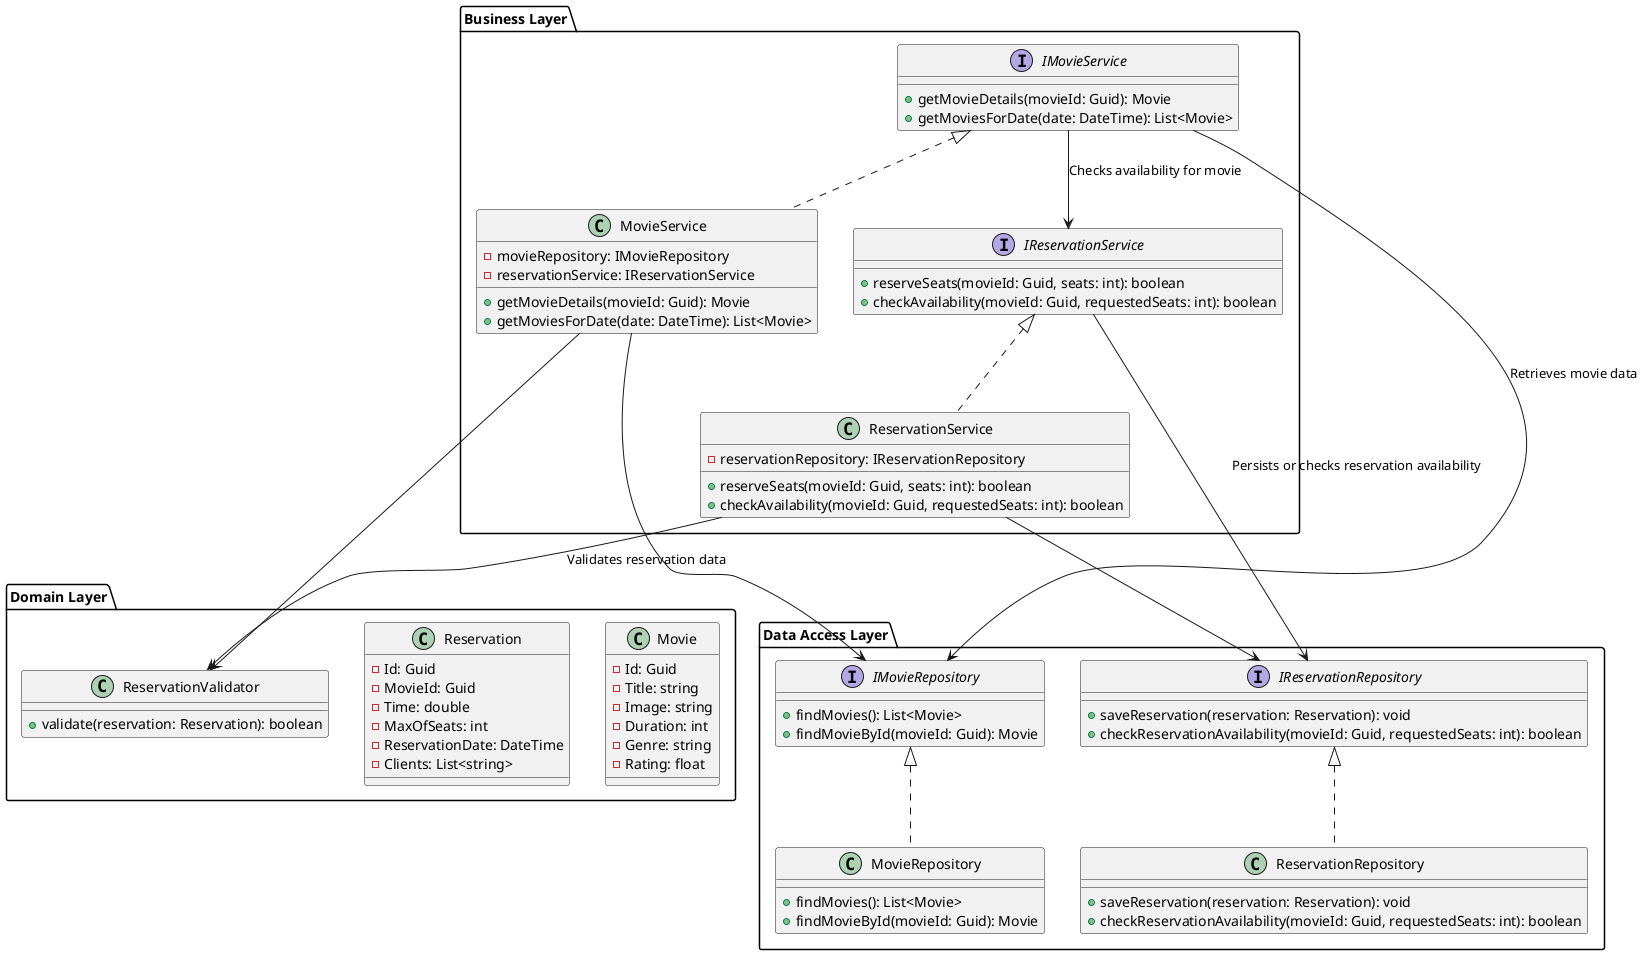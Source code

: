 @startuml

package "Business Layer" {
    interface IMovieService {
        +getMovieDetails(movieId: Guid): Movie
        +getMoviesForDate(date: DateTime): List<Movie>
    }

    interface IReservationService {
        +reserveSeats(movieId: Guid, seats: int): boolean
        +checkAvailability(movieId: Guid, requestedSeats: int): boolean
    }

    class MovieService implements IMovieService {
        -movieRepository: IMovieRepository
        -reservationService: IReservationService
        +getMovieDetails(movieId: Guid): Movie
        +getMoviesForDate(date: DateTime): List<Movie>
    }

    class ReservationService implements IReservationService {
        -reservationRepository: IReservationRepository
        +reserveSeats(movieId: Guid, seats: int): boolean
        +checkAvailability(movieId: Guid, requestedSeats: int): boolean
    }
}

package "Data Access Layer" {
    interface IMovieRepository {
        +findMovies(): List<Movie>
        +findMovieById(movieId: Guid): Movie
    }

    interface IReservationRepository {
        +saveReservation(reservation: Reservation): void
        +checkReservationAvailability(movieId: Guid, requestedSeats: int): boolean
    }

    class MovieRepository implements IMovieRepository {
        +findMovies(): List<Movie>
        +findMovieById(movieId: Guid): Movie
    }

    class ReservationRepository implements IReservationRepository {
        +saveReservation(reservation: Reservation): void
        +checkReservationAvailability(movieId: Guid, requestedSeats: int): boolean
    }
}

package "Domain Layer" {
    class Movie {
        -Id: Guid
        -Title: string
        -Image: string
        -Duration: int
        -Genre: string
        -Rating: float
    }

    class Reservation {
        -Id: Guid
        -MovieId: Guid
        -Time: double
        -MaxOfSeats: int
        -ReservationDate: DateTime
        -Clients: List<string>
    }

    class ReservationValidator {
        +validate(reservation: Reservation): boolean
    }
}

IMovieService --> IMovieRepository : "Retrieves movie data"
IMovieService --> IReservationService : "Checks availability for movie"
IReservationService --> IReservationRepository : "Persists or checks reservation availability"
MovieService --> IMovieRepository
MovieService --> ReservationValidator 
ReservationService --> IReservationRepository
ReservationService --> ReservationValidator : "Validates reservation data"
@enduml
